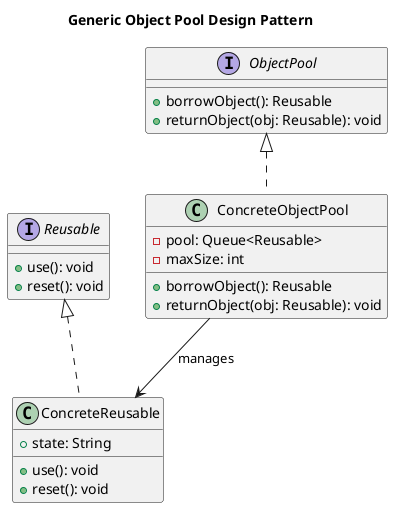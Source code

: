@startuml ObjectPoolPattern

title Generic Object Pool Design Pattern

interface Reusable {
    + use(): void
    + reset(): void
}

interface ObjectPool {
    + borrowObject(): Reusable
    + returnObject(obj: Reusable): void
}

class ConcreteReusable {
    + state: String
    + use(): void
    + reset(): void
}

class ConcreteObjectPool {
    - pool: Queue<Reusable>
    - maxSize: int
    + borrowObject(): Reusable
    + returnObject(obj: Reusable): void
}

Reusable <|.. ConcreteReusable
ObjectPool <|.. ConcreteObjectPool
ConcreteObjectPool --> ConcreteReusable : "manages"

@enduml
